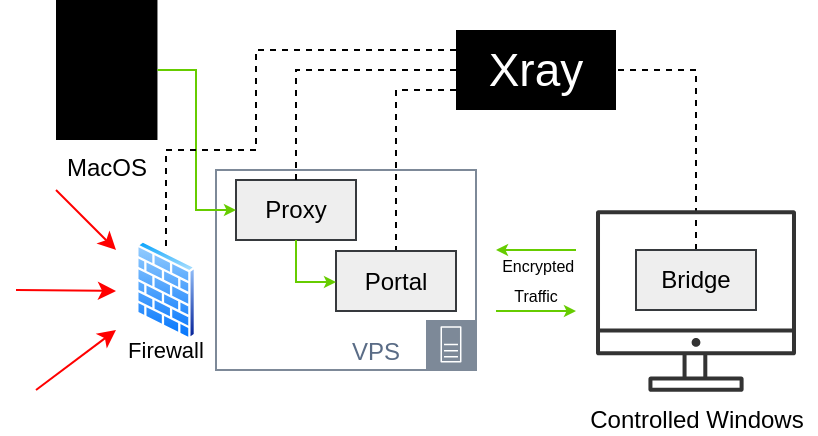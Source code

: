 <mxfile version="26.1.2">
  <diagram name="第 1 页" id="TNgU47--TbhRfyIrfIDC">
    <mxGraphModel dx="747" dy="366" grid="1" gridSize="10" guides="1" tooltips="1" connect="1" arrows="1" fold="1" page="1" pageScale="1" pageWidth="827" pageHeight="1169" math="0" shadow="0">
      <root>
        <mxCell id="0" />
        <mxCell id="1" parent="0" />
        <mxCell id="bLfp6R4X8cnuIYJNa31i-4" value="MacOS" style="sketch=0;verticalLabelPosition=bottom;sketch=0;aspect=fixed;html=1;verticalAlign=top;strokeColor=none;fillColor=#000000;align=center;outlineConnect=0;pointerEvents=1;shape=mxgraph.citrix2.citrix_vda_for_macos;" parent="1" vertex="1">
          <mxGeometry x="240" y="175" width="50.73" height="70" as="geometry" />
        </mxCell>
        <mxCell id="bLfp6R4X8cnuIYJNa31i-13" value="VPS" style="points=[[0,0],[0.25,0],[0.5,0],[0.75,0],[1,0],[1,0.25],[1,0.5],[1,0.75],[1,1],[0.75,1],[0.5,1],[0.25,1],[0,1],[0,0.75],[0,0.5],[0,0.25]];outlineConnect=0;gradientColor=none;html=1;whiteSpace=wrap;fontSize=12;fontStyle=0;container=0;pointerEvents=0;collapsible=0;recursiveResize=0;shape=mxgraph.aws4.group;grIcon=mxgraph.aws4.group_on_premise;strokeColor=#7D8998;fillColor=none;verticalAlign=bottom;align=center;spacingLeft=30;fontColor=#5A6C86;dashed=0;direction=west;" parent="1" vertex="1">
          <mxGeometry x="320" y="260" width="130" height="100" as="geometry" />
        </mxCell>
        <mxCell id="bLfp6R4X8cnuIYJNa31i-17" value="&lt;font color=&quot;#ffffff&quot;&gt;&lt;span style=&quot;font-size: 23px;&quot;&gt;Xray&lt;/span&gt;&lt;/font&gt;" style="rounded=0;whiteSpace=wrap;html=1;fillColor=#000000;strokeColor=none;" parent="1" vertex="1">
          <mxGeometry x="440" y="190" width="80" height="40" as="geometry" />
        </mxCell>
        <mxCell id="bLfp6R4X8cnuIYJNa31i-22" value="" style="endArrow=none;dashed=1;html=1;rounded=0;exitX=0;exitY=0.75;exitDx=0;exitDy=0;entryX=0.5;entryY=0;entryDx=0;entryDy=0;" parent="1" source="bLfp6R4X8cnuIYJNa31i-17" target="bLfp6R4X8cnuIYJNa31i-9" edge="1">
          <mxGeometry width="50" height="50" relative="1" as="geometry">
            <mxPoint x="350" y="370" as="sourcePoint" />
            <mxPoint x="400" y="320" as="targetPoint" />
            <Array as="points">
              <mxPoint x="410" y="220" />
            </Array>
          </mxGeometry>
        </mxCell>
        <mxCell id="bLfp6R4X8cnuIYJNa31i-24" value="" style="endArrow=none;dashed=1;html=1;rounded=0;entryX=1;entryY=0.5;entryDx=0;entryDy=0;exitX=0.5;exitY=0;exitDx=0;exitDy=0;" parent="1" source="bLfp6R4X8cnuIYJNa31i-5" target="bLfp6R4X8cnuIYJNa31i-17" edge="1">
          <mxGeometry width="50" height="50" relative="1" as="geometry">
            <mxPoint x="400" y="290" as="sourcePoint" />
            <mxPoint x="450" y="240" as="targetPoint" />
            <Array as="points">
              <mxPoint x="560" y="210" />
            </Array>
          </mxGeometry>
        </mxCell>
        <mxCell id="bLfp6R4X8cnuIYJNa31i-28" value="&lt;span style=&quot;font-size: 8px;&quot;&gt;&amp;nbsp;Encrypted Traffic&lt;/span&gt;" style="text;html=1;align=center;verticalAlign=middle;whiteSpace=wrap;rounded=0;" parent="1" vertex="1">
          <mxGeometry x="450" y="298.5" width="60" height="30" as="geometry" />
        </mxCell>
        <mxCell id="bLfp6R4X8cnuIYJNa31i-30" value="Proxy" style="text;html=1;align=center;verticalAlign=middle;whiteSpace=wrap;rounded=0;fillColor=#eeeeee;strokeColor=#36393d;" parent="1" vertex="1">
          <mxGeometry x="330" y="265" width="60" height="30" as="geometry" />
        </mxCell>
        <mxCell id="bLfp6R4X8cnuIYJNa31i-31" value="" style="group" parent="1" vertex="1" connectable="0">
          <mxGeometry x="520" y="280" width="100" height="91" as="geometry" />
        </mxCell>
        <mxCell id="Vk3XE0kuF4AS46GYuzE2-5" value="" style="group" vertex="1" connectable="0" parent="bLfp6R4X8cnuIYJNa31i-31">
          <mxGeometry x="-10" width="100" height="91" as="geometry" />
        </mxCell>
        <mxCell id="bLfp6R4X8cnuIYJNa31i-1" value="Controlled Windows" style="sketch=0;outlineConnect=0;strokeColor=#36393d;fillColor=#333333;dashed=0;verticalLabelPosition=bottom;verticalAlign=top;align=center;html=1;fontSize=12;fontStyle=0;aspect=fixed;shape=mxgraph.aws4.illustration_desktop;pointerEvents=1;" parent="Vk3XE0kuF4AS46GYuzE2-5" vertex="1">
          <mxGeometry width="100" height="91" as="geometry" />
        </mxCell>
        <mxCell id="bLfp6R4X8cnuIYJNa31i-5" value="Bridge" style="text;html=1;align=center;verticalAlign=middle;whiteSpace=wrap;rounded=0;fillColor=#eeeeee;strokeColor=#36393d;" parent="Vk3XE0kuF4AS46GYuzE2-5" vertex="1">
          <mxGeometry x="20" y="20" width="60" height="30" as="geometry" />
        </mxCell>
        <mxCell id="bLfp6R4X8cnuIYJNa31i-34" value="" style="endArrow=classic;html=1;rounded=0;strokeColor=#66CC00;endSize=3;entryX=0;entryY=0.5;entryDx=0;entryDy=0;" parent="1" source="bLfp6R4X8cnuIYJNa31i-4" target="bLfp6R4X8cnuIYJNa31i-30" edge="1">
          <mxGeometry width="50" height="50" relative="1" as="geometry">
            <mxPoint x="380" y="340" as="sourcePoint" />
            <mxPoint x="280" y="200" as="targetPoint" />
            <Array as="points">
              <mxPoint x="310" y="210" />
              <mxPoint x="310" y="280" />
            </Array>
          </mxGeometry>
        </mxCell>
        <mxCell id="bLfp6R4X8cnuIYJNa31i-35" value="" style="endArrow=classic;html=1;rounded=0;strokeColor=#FF0000;" parent="1" edge="1">
          <mxGeometry width="50" height="50" relative="1" as="geometry">
            <mxPoint x="240" y="270" as="sourcePoint" />
            <mxPoint x="270" y="300" as="targetPoint" />
          </mxGeometry>
        </mxCell>
        <mxCell id="bLfp6R4X8cnuIYJNa31i-37" value="&lt;span&gt;Firewall&lt;/span&gt;" style="text;html=1;align=center;verticalAlign=middle;whiteSpace=wrap;rounded=0;fontSize=11;" parent="1" vertex="1">
          <mxGeometry x="255" y="345" width="80" height="10" as="geometry" />
        </mxCell>
        <mxCell id="bLfp6R4X8cnuIYJNa31i-42" value="" style="endArrow=classic;html=1;rounded=0;strokeColor=#66CC00;endSize=3;" parent="1" edge="1">
          <mxGeometry width="50" height="50" relative="1" as="geometry">
            <mxPoint x="460" y="330.5" as="sourcePoint" />
            <mxPoint x="500" y="330.5" as="targetPoint" />
          </mxGeometry>
        </mxCell>
        <mxCell id="bLfp6R4X8cnuIYJNa31i-46" value="" style="endArrow=classic;html=1;rounded=0;strokeColor=#FF0000;" parent="1" edge="1">
          <mxGeometry width="50" height="50" relative="1" as="geometry">
            <mxPoint x="220" y="320" as="sourcePoint" />
            <mxPoint x="270" y="320.5" as="targetPoint" />
          </mxGeometry>
        </mxCell>
        <mxCell id="bLfp6R4X8cnuIYJNa31i-47" value="" style="endArrow=classic;html=1;rounded=0;strokeColor=#FF0000;" parent="1" edge="1">
          <mxGeometry width="50" height="50" relative="1" as="geometry">
            <mxPoint x="230" y="370" as="sourcePoint" />
            <mxPoint x="270" y="340" as="targetPoint" />
          </mxGeometry>
        </mxCell>
        <mxCell id="bLfp6R4X8cnuIYJNa31i-9" value="Portal" style="text;html=1;align=center;verticalAlign=middle;whiteSpace=wrap;rounded=0;fillColor=#eeeeee;strokeColor=#36393d;" parent="1" vertex="1">
          <mxGeometry x="380" y="300.5" width="60" height="30" as="geometry" />
        </mxCell>
        <mxCell id="Vk3XE0kuF4AS46GYuzE2-1" value="" style="endArrow=none;dashed=1;html=1;rounded=0;exitX=0.5;exitY=0;exitDx=0;exitDy=0;entryX=0;entryY=0.5;entryDx=0;entryDy=0;" edge="1" parent="1" source="bLfp6R4X8cnuIYJNa31i-30" target="bLfp6R4X8cnuIYJNa31i-17">
          <mxGeometry width="50" height="50" relative="1" as="geometry">
            <mxPoint x="340" y="320" as="sourcePoint" />
            <mxPoint x="390" y="270" as="targetPoint" />
            <Array as="points">
              <mxPoint x="360" y="210" />
            </Array>
          </mxGeometry>
        </mxCell>
        <mxCell id="Vk3XE0kuF4AS46GYuzE2-3" value="" style="endArrow=none;dashed=1;html=1;rounded=0;exitX=0.5;exitY=0.3;exitDx=0;exitDy=0;entryX=0;entryY=0.25;entryDx=0;entryDy=0;exitPerimeter=0;" edge="1" parent="1" source="bLfp6R4X8cnuIYJNa31i-29" target="bLfp6R4X8cnuIYJNa31i-17">
          <mxGeometry width="50" height="50" relative="1" as="geometry">
            <mxPoint x="320" y="280" as="sourcePoint" />
            <mxPoint x="370" y="230" as="targetPoint" />
            <Array as="points">
              <mxPoint x="295" y="250" />
              <mxPoint x="340" y="250" />
              <mxPoint x="340" y="200" />
            </Array>
          </mxGeometry>
        </mxCell>
        <mxCell id="bLfp6R4X8cnuIYJNa31i-29" value="" style="image;perimeter=ellipsePerimeter;html=1;align=center;shadow=0;dashed=1;spacingTop=3;image=img/lib/active_directory/firewall.svg;aspect=fixed;labelBorderColor=none;imageBorder=none;dashPattern=12 12;labelPosition=center;verticalLabelPosition=bottom;verticalAlign=top;horizontal=1;" parent="1" vertex="1">
          <mxGeometry x="280" y="295" width="30" height="50" as="geometry" />
        </mxCell>
        <mxCell id="Vk3XE0kuF4AS46GYuzE2-6" value="" style="endArrow=classic;html=1;rounded=0;strokeColor=#66CC00;endSize=3;" edge="1" parent="1">
          <mxGeometry width="50" height="50" relative="1" as="geometry">
            <mxPoint x="500" y="300" as="sourcePoint" />
            <mxPoint x="460" y="300" as="targetPoint" />
          </mxGeometry>
        </mxCell>
        <mxCell id="Vk3XE0kuF4AS46GYuzE2-16" value="" style="endArrow=classic;html=1;rounded=0;strokeColor=#66CC00;endSize=3;entryX=0;entryY=0.317;entryDx=0;entryDy=0;exitX=0.5;exitY=1;exitDx=0;exitDy=0;entryPerimeter=0;" edge="1" parent="1" source="bLfp6R4X8cnuIYJNa31i-30">
          <mxGeometry width="50" height="50" relative="1" as="geometry">
            <mxPoint x="360" y="301" as="sourcePoint" />
            <mxPoint x="380" y="316.01" as="targetPoint" />
            <Array as="points">
              <mxPoint x="360" y="316" />
            </Array>
          </mxGeometry>
        </mxCell>
      </root>
    </mxGraphModel>
  </diagram>
</mxfile>
